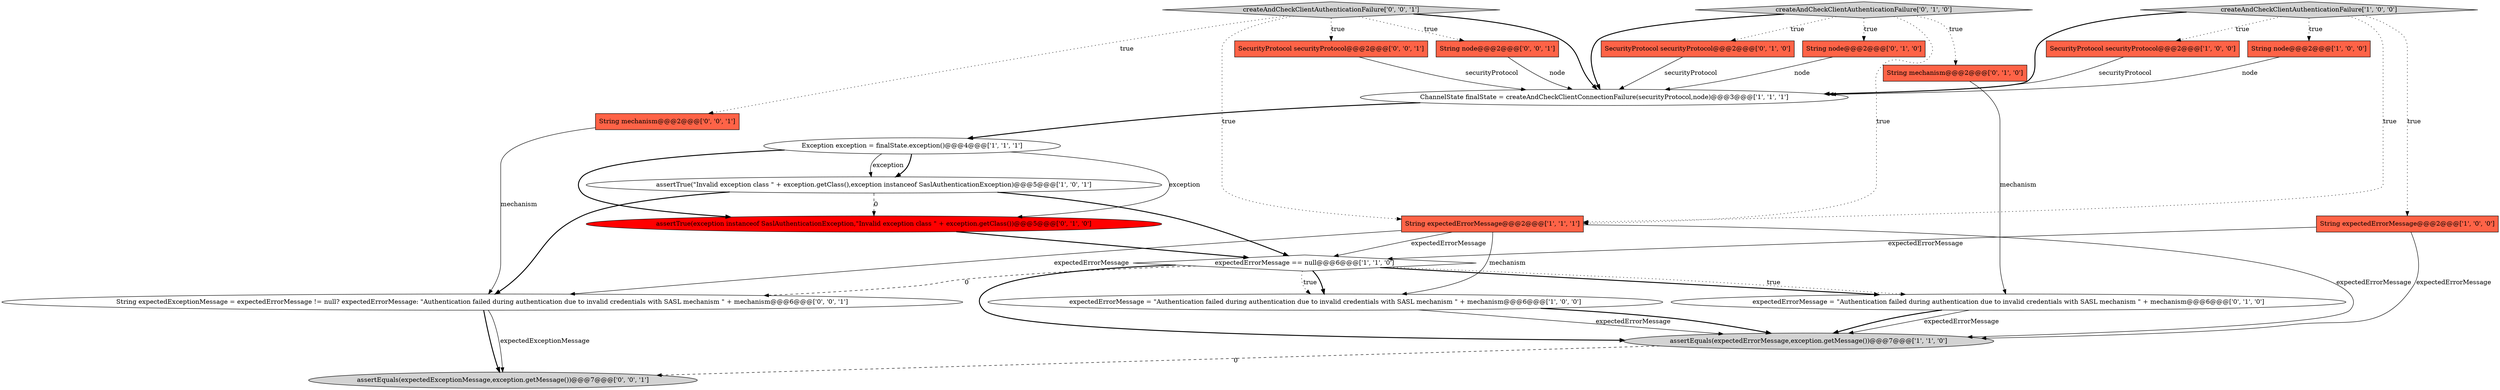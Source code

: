 digraph {
20 [style = filled, label = "String node@@@2@@@['0', '0', '1']", fillcolor = tomato, shape = box image = "AAA0AAABBB3BBB"];
22 [style = filled, label = "assertEquals(expectedExceptionMessage,exception.getMessage())@@@7@@@['0', '0', '1']", fillcolor = lightgray, shape = ellipse image = "AAA0AAABBB3BBB"];
1 [style = filled, label = "ChannelState finalState = createAndCheckClientConnectionFailure(securityProtocol,node)@@@3@@@['1', '1', '1']", fillcolor = white, shape = ellipse image = "AAA0AAABBB1BBB"];
15 [style = filled, label = "createAndCheckClientAuthenticationFailure['0', '1', '0']", fillcolor = lightgray, shape = diamond image = "AAA0AAABBB2BBB"];
9 [style = filled, label = "String expectedErrorMessage@@@2@@@['1', '1', '1']", fillcolor = tomato, shape = box image = "AAA0AAABBB1BBB"];
14 [style = filled, label = "expectedErrorMessage = \"Authentication failed during authentication due to invalid credentials with SASL mechanism \" + mechanism@@@6@@@['0', '1', '0']", fillcolor = white, shape = ellipse image = "AAA0AAABBB2BBB"];
5 [style = filled, label = "assertEquals(expectedErrorMessage,exception.getMessage())@@@7@@@['1', '1', '0']", fillcolor = lightgray, shape = ellipse image = "AAA0AAABBB1BBB"];
7 [style = filled, label = "Exception exception = finalState.exception()@@@4@@@['1', '1', '1']", fillcolor = white, shape = ellipse image = "AAA0AAABBB1BBB"];
17 [style = filled, label = "String expectedExceptionMessage = expectedErrorMessage != null? expectedErrorMessage: \"Authentication failed during authentication due to invalid credentials with SASL mechanism \" + mechanism@@@6@@@['0', '0', '1']", fillcolor = white, shape = ellipse image = "AAA0AAABBB3BBB"];
6 [style = filled, label = "String expectedErrorMessage@@@2@@@['1', '0', '0']", fillcolor = tomato, shape = box image = "AAA0AAABBB1BBB"];
21 [style = filled, label = "createAndCheckClientAuthenticationFailure['0', '0', '1']", fillcolor = lightgray, shape = diamond image = "AAA0AAABBB3BBB"];
16 [style = filled, label = "String mechanism@@@2@@@['0', '1', '0']", fillcolor = tomato, shape = box image = "AAA0AAABBB2BBB"];
2 [style = filled, label = "expectedErrorMessage = \"Authentication failed during authentication due to invalid credentials with SASL mechanism \" + mechanism@@@6@@@['1', '0', '0']", fillcolor = white, shape = ellipse image = "AAA0AAABBB1BBB"];
8 [style = filled, label = "SecurityProtocol securityProtocol@@@2@@@['1', '0', '0']", fillcolor = tomato, shape = box image = "AAA0AAABBB1BBB"];
4 [style = filled, label = "expectedErrorMessage == null@@@6@@@['1', '1', '0']", fillcolor = white, shape = diamond image = "AAA0AAABBB1BBB"];
19 [style = filled, label = "SecurityProtocol securityProtocol@@@2@@@['0', '0', '1']", fillcolor = tomato, shape = box image = "AAA0AAABBB3BBB"];
0 [style = filled, label = "String node@@@2@@@['1', '0', '0']", fillcolor = tomato, shape = box image = "AAA0AAABBB1BBB"];
10 [style = filled, label = "createAndCheckClientAuthenticationFailure['1', '0', '0']", fillcolor = lightgray, shape = diamond image = "AAA0AAABBB1BBB"];
12 [style = filled, label = "assertTrue(exception instanceof SaslAuthenticationException,\"Invalid exception class \" + exception.getClass())@@@5@@@['0', '1', '0']", fillcolor = red, shape = ellipse image = "AAA1AAABBB2BBB"];
3 [style = filled, label = "assertTrue(\"Invalid exception class \" + exception.getClass(),exception instanceof SaslAuthenticationException)@@@5@@@['1', '0', '1']", fillcolor = white, shape = ellipse image = "AAA0AAABBB1BBB"];
13 [style = filled, label = "SecurityProtocol securityProtocol@@@2@@@['0', '1', '0']", fillcolor = tomato, shape = box image = "AAA0AAABBB2BBB"];
11 [style = filled, label = "String node@@@2@@@['0', '1', '0']", fillcolor = tomato, shape = box image = "AAA0AAABBB2BBB"];
18 [style = filled, label = "String mechanism@@@2@@@['0', '0', '1']", fillcolor = tomato, shape = box image = "AAA0AAABBB3BBB"];
10->8 [style = dotted, label="true"];
6->5 [style = solid, label="expectedErrorMessage"];
4->14 [style = bold, label=""];
10->6 [style = dotted, label="true"];
21->20 [style = dotted, label="true"];
9->4 [style = solid, label="expectedErrorMessage"];
20->1 [style = solid, label="node"];
7->12 [style = solid, label="exception"];
4->17 [style = dashed, label="0"];
7->12 [style = bold, label=""];
21->18 [style = dotted, label="true"];
9->17 [style = solid, label="expectedErrorMessage"];
13->1 [style = solid, label="securityProtocol"];
14->5 [style = solid, label="expectedErrorMessage"];
11->1 [style = solid, label="node"];
8->1 [style = solid, label="securityProtocol"];
6->4 [style = solid, label="expectedErrorMessage"];
4->2 [style = bold, label=""];
4->14 [style = dotted, label="true"];
17->22 [style = bold, label=""];
10->9 [style = dotted, label="true"];
15->16 [style = dotted, label="true"];
1->7 [style = bold, label=""];
3->4 [style = bold, label=""];
7->3 [style = bold, label=""];
2->5 [style = solid, label="expectedErrorMessage"];
15->9 [style = dotted, label="true"];
15->13 [style = dotted, label="true"];
9->5 [style = solid, label="expectedErrorMessage"];
21->9 [style = dotted, label="true"];
3->12 [style = dashed, label="0"];
16->14 [style = solid, label="mechanism"];
12->4 [style = bold, label=""];
7->3 [style = solid, label="exception"];
9->2 [style = solid, label="mechanism"];
21->19 [style = dotted, label="true"];
21->1 [style = bold, label=""];
0->1 [style = solid, label="node"];
15->11 [style = dotted, label="true"];
3->17 [style = bold, label=""];
10->0 [style = dotted, label="true"];
17->22 [style = solid, label="expectedExceptionMessage"];
10->1 [style = bold, label=""];
4->5 [style = bold, label=""];
4->2 [style = dotted, label="true"];
18->17 [style = solid, label="mechanism"];
19->1 [style = solid, label="securityProtocol"];
2->5 [style = bold, label=""];
14->5 [style = bold, label=""];
15->1 [style = bold, label=""];
5->22 [style = dashed, label="0"];
}
